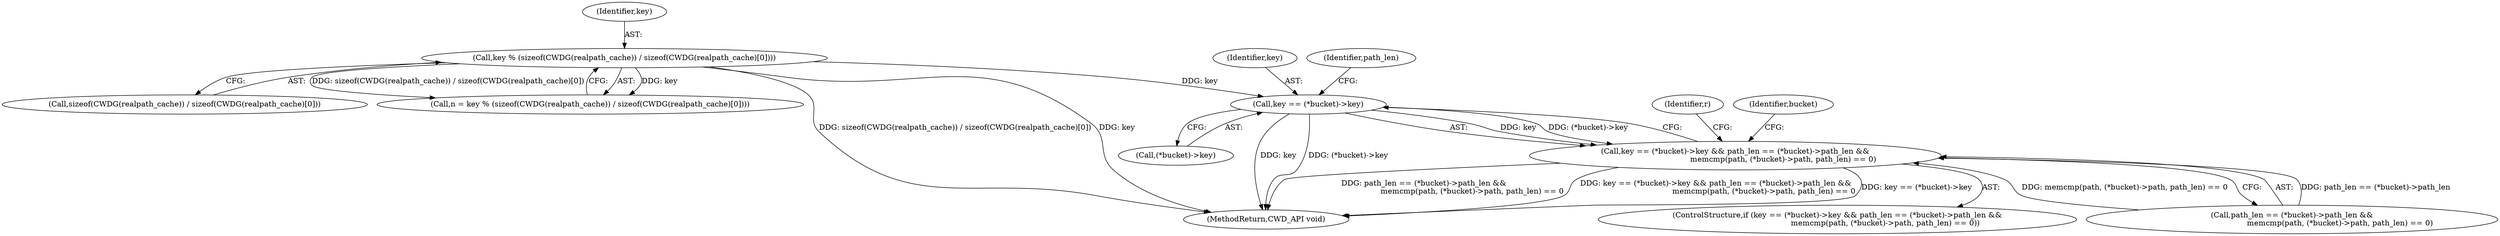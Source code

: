 digraph "0_php_0218acb7e756a469099c4ccfb22bce6c2bd1ef87@pointer" {
"1000137" [label="(Call,key == (*bucket)->key)"];
"1000110" [label="(Call,key % (sizeof(CWDG(realpath_cache)) / sizeof(CWDG(realpath_cache)[0])))"];
"1000136" [label="(Call,key == (*bucket)->key && path_len == (*bucket)->path_len &&\n                                        memcmp(path, (*bucket)->path, path_len) == 0)"];
"1000108" [label="(Call,n = key % (sizeof(CWDG(realpath_cache)) / sizeof(CWDG(realpath_cache)[0])))"];
"1000136" [label="(Call,key == (*bucket)->key && path_len == (*bucket)->path_len &&\n                                        memcmp(path, (*bucket)->path, path_len) == 0)"];
"1000137" [label="(Call,key == (*bucket)->key)"];
"1000110" [label="(Call,key % (sizeof(CWDG(realpath_cache)) / sizeof(CWDG(realpath_cache)[0])))"];
"1000112" [label="(Call,sizeof(CWDG(realpath_cache)) / sizeof(CWDG(realpath_cache)[0]))"];
"1000139" [label="(Call,(*bucket)->key)"];
"1000111" [label="(Identifier,key)"];
"1000143" [label="(Call,path_len == (*bucket)->path_len &&\n                                        memcmp(path, (*bucket)->path, path_len) == 0)"];
"1000162" [label="(Identifier,r)"];
"1000138" [label="(Identifier,key)"];
"1000135" [label="(ControlStructure,if (key == (*bucket)->key && path_len == (*bucket)->path_len &&\n                                        memcmp(path, (*bucket)->path, path_len) == 0))"];
"1000217" [label="(Identifier,bucket)"];
"1000145" [label="(Identifier,path_len)"];
"1000223" [label="(MethodReturn,CWD_API void)"];
"1000137" -> "1000136"  [label="AST: "];
"1000137" -> "1000139"  [label="CFG: "];
"1000138" -> "1000137"  [label="AST: "];
"1000139" -> "1000137"  [label="AST: "];
"1000145" -> "1000137"  [label="CFG: "];
"1000136" -> "1000137"  [label="CFG: "];
"1000137" -> "1000223"  [label="DDG: key"];
"1000137" -> "1000223"  [label="DDG: (*bucket)->key"];
"1000137" -> "1000136"  [label="DDG: key"];
"1000137" -> "1000136"  [label="DDG: (*bucket)->key"];
"1000110" -> "1000137"  [label="DDG: key"];
"1000110" -> "1000108"  [label="AST: "];
"1000110" -> "1000112"  [label="CFG: "];
"1000111" -> "1000110"  [label="AST: "];
"1000112" -> "1000110"  [label="AST: "];
"1000108" -> "1000110"  [label="CFG: "];
"1000110" -> "1000223"  [label="DDG: sizeof(CWDG(realpath_cache)) / sizeof(CWDG(realpath_cache)[0])"];
"1000110" -> "1000223"  [label="DDG: key"];
"1000110" -> "1000108"  [label="DDG: key"];
"1000110" -> "1000108"  [label="DDG: sizeof(CWDG(realpath_cache)) / sizeof(CWDG(realpath_cache)[0])"];
"1000136" -> "1000135"  [label="AST: "];
"1000136" -> "1000143"  [label="CFG: "];
"1000143" -> "1000136"  [label="AST: "];
"1000162" -> "1000136"  [label="CFG: "];
"1000217" -> "1000136"  [label="CFG: "];
"1000136" -> "1000223"  [label="DDG: path_len == (*bucket)->path_len &&\n                                        memcmp(path, (*bucket)->path, path_len) == 0"];
"1000136" -> "1000223"  [label="DDG: key == (*bucket)->key && path_len == (*bucket)->path_len &&\n                                        memcmp(path, (*bucket)->path, path_len) == 0"];
"1000136" -> "1000223"  [label="DDG: key == (*bucket)->key"];
"1000143" -> "1000136"  [label="DDG: path_len == (*bucket)->path_len"];
"1000143" -> "1000136"  [label="DDG: memcmp(path, (*bucket)->path, path_len) == 0"];
}
